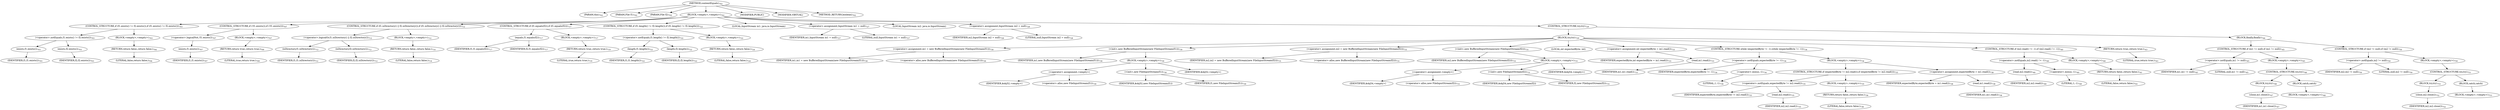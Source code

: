 digraph "contentEquals" {  
"1600" [label = <(METHOD,contentEquals)<SUB>702</SUB>> ]
"1601" [label = <(PARAM,this)<SUB>702</SUB>> ]
"1602" [label = <(PARAM,File f1)<SUB>702</SUB>> ]
"1603" [label = <(PARAM,File f2)<SUB>702</SUB>> ]
"1604" [label = <(BLOCK,&lt;empty&gt;,&lt;empty&gt;)<SUB>702</SUB>> ]
"1605" [label = <(CONTROL_STRUCTURE,if (f1.exists() != f2.exists()),if (f1.exists() != f2.exists()))<SUB>703</SUB>> ]
"1606" [label = <(&lt;operator&gt;.notEquals,f1.exists() != f2.exists())<SUB>703</SUB>> ]
"1607" [label = <(exists,f1.exists())<SUB>703</SUB>> ]
"1608" [label = <(IDENTIFIER,f1,f1.exists())<SUB>703</SUB>> ]
"1609" [label = <(exists,f2.exists())<SUB>703</SUB>> ]
"1610" [label = <(IDENTIFIER,f2,f2.exists())<SUB>703</SUB>> ]
"1611" [label = <(BLOCK,&lt;empty&gt;,&lt;empty&gt;)<SUB>703</SUB>> ]
"1612" [label = <(RETURN,return false;,return false;)<SUB>704</SUB>> ]
"1613" [label = <(LITERAL,false,return false;)<SUB>704</SUB>> ]
"1614" [label = <(CONTROL_STRUCTURE,if (!f1.exists()),if (!f1.exists()))<SUB>707</SUB>> ]
"1615" [label = <(&lt;operator&gt;.logicalNot,!f1.exists())<SUB>707</SUB>> ]
"1616" [label = <(exists,f1.exists())<SUB>707</SUB>> ]
"1617" [label = <(IDENTIFIER,f1,f1.exists())<SUB>707</SUB>> ]
"1618" [label = <(BLOCK,&lt;empty&gt;,&lt;empty&gt;)<SUB>707</SUB>> ]
"1619" [label = <(RETURN,return true;,return true;)<SUB>709</SUB>> ]
"1620" [label = <(LITERAL,true,return true;)<SUB>709</SUB>> ]
"1621" [label = <(CONTROL_STRUCTURE,if (f1.isDirectory() || f2.isDirectory()),if (f1.isDirectory() || f2.isDirectory()))<SUB>712</SUB>> ]
"1622" [label = <(&lt;operator&gt;.logicalOr,f1.isDirectory() || f2.isDirectory())<SUB>712</SUB>> ]
"1623" [label = <(isDirectory,f1.isDirectory())<SUB>712</SUB>> ]
"1624" [label = <(IDENTIFIER,f1,f1.isDirectory())<SUB>712</SUB>> ]
"1625" [label = <(isDirectory,f2.isDirectory())<SUB>712</SUB>> ]
"1626" [label = <(IDENTIFIER,f2,f2.isDirectory())<SUB>712</SUB>> ]
"1627" [label = <(BLOCK,&lt;empty&gt;,&lt;empty&gt;)<SUB>712</SUB>> ]
"1628" [label = <(RETURN,return false;,return false;)<SUB>714</SUB>> ]
"1629" [label = <(LITERAL,false,return false;)<SUB>714</SUB>> ]
"1630" [label = <(CONTROL_STRUCTURE,if (f1.equals(f2)),if (f1.equals(f2)))<SUB>717</SUB>> ]
"1631" [label = <(equals,f1.equals(f2))<SUB>717</SUB>> ]
"1632" [label = <(IDENTIFIER,f1,f1.equals(f2))<SUB>717</SUB>> ]
"1633" [label = <(IDENTIFIER,f2,f1.equals(f2))<SUB>717</SUB>> ]
"1634" [label = <(BLOCK,&lt;empty&gt;,&lt;empty&gt;)<SUB>717</SUB>> ]
"1635" [label = <(RETURN,return true;,return true;)<SUB>719</SUB>> ]
"1636" [label = <(LITERAL,true,return true;)<SUB>719</SUB>> ]
"1637" [label = <(CONTROL_STRUCTURE,if (f1.length() != f2.length()),if (f1.length() != f2.length()))<SUB>722</SUB>> ]
"1638" [label = <(&lt;operator&gt;.notEquals,f1.length() != f2.length())<SUB>722</SUB>> ]
"1639" [label = <(length,f1.length())<SUB>722</SUB>> ]
"1640" [label = <(IDENTIFIER,f1,f1.length())<SUB>722</SUB>> ]
"1641" [label = <(length,f2.length())<SUB>722</SUB>> ]
"1642" [label = <(IDENTIFIER,f2,f2.length())<SUB>722</SUB>> ]
"1643" [label = <(BLOCK,&lt;empty&gt;,&lt;empty&gt;)<SUB>722</SUB>> ]
"1644" [label = <(RETURN,return false;,return false;)<SUB>724</SUB>> ]
"1645" [label = <(LITERAL,false,return false;)<SUB>724</SUB>> ]
"71" [label = <(LOCAL,InputStream in1: java.io.InputStream)> ]
"1646" [label = <(&lt;operator&gt;.assignment,InputStream in1 = null)<SUB>727</SUB>> ]
"1647" [label = <(IDENTIFIER,in1,InputStream in1 = null)<SUB>727</SUB>> ]
"1648" [label = <(LITERAL,null,InputStream in1 = null)<SUB>727</SUB>> ]
"73" [label = <(LOCAL,InputStream in2: java.io.InputStream)> ]
"1649" [label = <(&lt;operator&gt;.assignment,InputStream in2 = null)<SUB>728</SUB>> ]
"1650" [label = <(IDENTIFIER,in2,InputStream in2 = null)<SUB>728</SUB>> ]
"1651" [label = <(LITERAL,null,InputStream in2 = null)<SUB>728</SUB>> ]
"1652" [label = <(CONTROL_STRUCTURE,try,try)<SUB>729</SUB>> ]
"1653" [label = <(BLOCK,try,try)<SUB>729</SUB>> ]
"1654" [label = <(&lt;operator&gt;.assignment,in1 = new BufferedInputStream(new FileInputStream(f1)))<SUB>730</SUB>> ]
"1655" [label = <(IDENTIFIER,in1,in1 = new BufferedInputStream(new FileInputStream(f1)))<SUB>730</SUB>> ]
"1656" [label = <(&lt;operator&gt;.alloc,new BufferedInputStream(new FileInputStream(f1)))<SUB>730</SUB>> ]
"1657" [label = <(&lt;init&gt;,new BufferedInputStream(new FileInputStream(f1)))<SUB>730</SUB>> ]
"70" [label = <(IDENTIFIER,in1,new BufferedInputStream(new FileInputStream(f1)))<SUB>730</SUB>> ]
"1658" [label = <(BLOCK,&lt;empty&gt;,&lt;empty&gt;)<SUB>730</SUB>> ]
"1659" [label = <(&lt;operator&gt;.assignment,&lt;empty&gt;)> ]
"1660" [label = <(IDENTIFIER,$obj52,&lt;empty&gt;)> ]
"1661" [label = <(&lt;operator&gt;.alloc,new FileInputStream(f1))<SUB>730</SUB>> ]
"1662" [label = <(&lt;init&gt;,new FileInputStream(f1))<SUB>730</SUB>> ]
"1663" [label = <(IDENTIFIER,$obj52,new FileInputStream(f1))> ]
"1664" [label = <(IDENTIFIER,f1,new FileInputStream(f1))<SUB>730</SUB>> ]
"1665" [label = <(IDENTIFIER,$obj52,&lt;empty&gt;)> ]
"1666" [label = <(&lt;operator&gt;.assignment,in2 = new BufferedInputStream(new FileInputStream(f2)))<SUB>731</SUB>> ]
"1667" [label = <(IDENTIFIER,in2,in2 = new BufferedInputStream(new FileInputStream(f2)))<SUB>731</SUB>> ]
"1668" [label = <(&lt;operator&gt;.alloc,new BufferedInputStream(new FileInputStream(f2)))<SUB>731</SUB>> ]
"1669" [label = <(&lt;init&gt;,new BufferedInputStream(new FileInputStream(f2)))<SUB>731</SUB>> ]
"72" [label = <(IDENTIFIER,in2,new BufferedInputStream(new FileInputStream(f2)))<SUB>731</SUB>> ]
"1670" [label = <(BLOCK,&lt;empty&gt;,&lt;empty&gt;)<SUB>731</SUB>> ]
"1671" [label = <(&lt;operator&gt;.assignment,&lt;empty&gt;)> ]
"1672" [label = <(IDENTIFIER,$obj54,&lt;empty&gt;)> ]
"1673" [label = <(&lt;operator&gt;.alloc,new FileInputStream(f2))<SUB>731</SUB>> ]
"1674" [label = <(&lt;init&gt;,new FileInputStream(f2))<SUB>731</SUB>> ]
"1675" [label = <(IDENTIFIER,$obj54,new FileInputStream(f2))> ]
"1676" [label = <(IDENTIFIER,f2,new FileInputStream(f2))<SUB>731</SUB>> ]
"1677" [label = <(IDENTIFIER,$obj54,&lt;empty&gt;)> ]
"1678" [label = <(LOCAL,int expectedByte: int)> ]
"1679" [label = <(&lt;operator&gt;.assignment,int expectedByte = in1.read())<SUB>733</SUB>> ]
"1680" [label = <(IDENTIFIER,expectedByte,int expectedByte = in1.read())<SUB>733</SUB>> ]
"1681" [label = <(read,in1.read())<SUB>733</SUB>> ]
"1682" [label = <(IDENTIFIER,in1,in1.read())<SUB>733</SUB>> ]
"1683" [label = <(CONTROL_STRUCTURE,while (expectedByte != -1),while (expectedByte != -1))<SUB>734</SUB>> ]
"1684" [label = <(&lt;operator&gt;.notEquals,expectedByte != -1)<SUB>734</SUB>> ]
"1685" [label = <(IDENTIFIER,expectedByte,expectedByte != -1)<SUB>734</SUB>> ]
"1686" [label = <(&lt;operator&gt;.minus,-1)<SUB>734</SUB>> ]
"1687" [label = <(LITERAL,1,-1)<SUB>734</SUB>> ]
"1688" [label = <(BLOCK,&lt;empty&gt;,&lt;empty&gt;)<SUB>734</SUB>> ]
"1689" [label = <(CONTROL_STRUCTURE,if (expectedByte != in2.read()),if (expectedByte != in2.read()))<SUB>735</SUB>> ]
"1690" [label = <(&lt;operator&gt;.notEquals,expectedByte != in2.read())<SUB>735</SUB>> ]
"1691" [label = <(IDENTIFIER,expectedByte,expectedByte != in2.read())<SUB>735</SUB>> ]
"1692" [label = <(read,in2.read())<SUB>735</SUB>> ]
"1693" [label = <(IDENTIFIER,in2,in2.read())<SUB>735</SUB>> ]
"1694" [label = <(BLOCK,&lt;empty&gt;,&lt;empty&gt;)<SUB>735</SUB>> ]
"1695" [label = <(RETURN,return false;,return false;)<SUB>736</SUB>> ]
"1696" [label = <(LITERAL,false,return false;)<SUB>736</SUB>> ]
"1697" [label = <(&lt;operator&gt;.assignment,expectedByte = in1.read())<SUB>738</SUB>> ]
"1698" [label = <(IDENTIFIER,expectedByte,expectedByte = in1.read())<SUB>738</SUB>> ]
"1699" [label = <(read,in1.read())<SUB>738</SUB>> ]
"1700" [label = <(IDENTIFIER,in1,in1.read())<SUB>738</SUB>> ]
"1701" [label = <(CONTROL_STRUCTURE,if (in2.read() != -1),if (in2.read() != -1))<SUB>740</SUB>> ]
"1702" [label = <(&lt;operator&gt;.notEquals,in2.read() != -1)<SUB>740</SUB>> ]
"1703" [label = <(read,in2.read())<SUB>740</SUB>> ]
"1704" [label = <(IDENTIFIER,in2,in2.read())<SUB>740</SUB>> ]
"1705" [label = <(&lt;operator&gt;.minus,-1)<SUB>740</SUB>> ]
"1706" [label = <(LITERAL,1,-1)<SUB>740</SUB>> ]
"1707" [label = <(BLOCK,&lt;empty&gt;,&lt;empty&gt;)<SUB>740</SUB>> ]
"1708" [label = <(RETURN,return false;,return false;)<SUB>741</SUB>> ]
"1709" [label = <(LITERAL,false,return false;)<SUB>741</SUB>> ]
"1710" [label = <(RETURN,return true;,return true;)<SUB>743</SUB>> ]
"1711" [label = <(LITERAL,true,return true;)<SUB>743</SUB>> ]
"1712" [label = <(BLOCK,finally,finally)<SUB>744</SUB>> ]
"1713" [label = <(CONTROL_STRUCTURE,if (in1 != null),if (in1 != null))<SUB>745</SUB>> ]
"1714" [label = <(&lt;operator&gt;.notEquals,in1 != null)<SUB>745</SUB>> ]
"1715" [label = <(IDENTIFIER,in1,in1 != null)<SUB>745</SUB>> ]
"1716" [label = <(LITERAL,null,in1 != null)<SUB>745</SUB>> ]
"1717" [label = <(BLOCK,&lt;empty&gt;,&lt;empty&gt;)<SUB>745</SUB>> ]
"1718" [label = <(CONTROL_STRUCTURE,try,try)<SUB>746</SUB>> ]
"1719" [label = <(BLOCK,try,try)<SUB>746</SUB>> ]
"1720" [label = <(close,in1.close())<SUB>747</SUB>> ]
"1721" [label = <(IDENTIFIER,in1,in1.close())<SUB>747</SUB>> ]
"1722" [label = <(BLOCK,catch,catch)> ]
"1723" [label = <(BLOCK,&lt;empty&gt;,&lt;empty&gt;)<SUB>748</SUB>> ]
"1724" [label = <(CONTROL_STRUCTURE,if (in2 != null),if (in2 != null))<SUB>750</SUB>> ]
"1725" [label = <(&lt;operator&gt;.notEquals,in2 != null)<SUB>750</SUB>> ]
"1726" [label = <(IDENTIFIER,in2,in2 != null)<SUB>750</SUB>> ]
"1727" [label = <(LITERAL,null,in2 != null)<SUB>750</SUB>> ]
"1728" [label = <(BLOCK,&lt;empty&gt;,&lt;empty&gt;)<SUB>750</SUB>> ]
"1729" [label = <(CONTROL_STRUCTURE,try,try)<SUB>751</SUB>> ]
"1730" [label = <(BLOCK,try,try)<SUB>751</SUB>> ]
"1731" [label = <(close,in2.close())<SUB>752</SUB>> ]
"1732" [label = <(IDENTIFIER,in2,in2.close())<SUB>752</SUB>> ]
"1733" [label = <(BLOCK,catch,catch)> ]
"1734" [label = <(BLOCK,&lt;empty&gt;,&lt;empty&gt;)<SUB>753</SUB>> ]
"1735" [label = <(MODIFIER,PUBLIC)> ]
"1736" [label = <(MODIFIER,VIRTUAL)> ]
"1737" [label = <(METHOD_RETURN,boolean)<SUB>702</SUB>> ]
  "1600" -> "1601" 
  "1600" -> "1602" 
  "1600" -> "1603" 
  "1600" -> "1604" 
  "1600" -> "1735" 
  "1600" -> "1736" 
  "1600" -> "1737" 
  "1604" -> "1605" 
  "1604" -> "1614" 
  "1604" -> "1621" 
  "1604" -> "1630" 
  "1604" -> "1637" 
  "1604" -> "71" 
  "1604" -> "1646" 
  "1604" -> "73" 
  "1604" -> "1649" 
  "1604" -> "1652" 
  "1605" -> "1606" 
  "1605" -> "1611" 
  "1606" -> "1607" 
  "1606" -> "1609" 
  "1607" -> "1608" 
  "1609" -> "1610" 
  "1611" -> "1612" 
  "1612" -> "1613" 
  "1614" -> "1615" 
  "1614" -> "1618" 
  "1615" -> "1616" 
  "1616" -> "1617" 
  "1618" -> "1619" 
  "1619" -> "1620" 
  "1621" -> "1622" 
  "1621" -> "1627" 
  "1622" -> "1623" 
  "1622" -> "1625" 
  "1623" -> "1624" 
  "1625" -> "1626" 
  "1627" -> "1628" 
  "1628" -> "1629" 
  "1630" -> "1631" 
  "1630" -> "1634" 
  "1631" -> "1632" 
  "1631" -> "1633" 
  "1634" -> "1635" 
  "1635" -> "1636" 
  "1637" -> "1638" 
  "1637" -> "1643" 
  "1638" -> "1639" 
  "1638" -> "1641" 
  "1639" -> "1640" 
  "1641" -> "1642" 
  "1643" -> "1644" 
  "1644" -> "1645" 
  "1646" -> "1647" 
  "1646" -> "1648" 
  "1649" -> "1650" 
  "1649" -> "1651" 
  "1652" -> "1653" 
  "1652" -> "1712" 
  "1653" -> "1654" 
  "1653" -> "1657" 
  "1653" -> "1666" 
  "1653" -> "1669" 
  "1653" -> "1678" 
  "1653" -> "1679" 
  "1653" -> "1683" 
  "1653" -> "1701" 
  "1653" -> "1710" 
  "1654" -> "1655" 
  "1654" -> "1656" 
  "1657" -> "70" 
  "1657" -> "1658" 
  "1658" -> "1659" 
  "1658" -> "1662" 
  "1658" -> "1665" 
  "1659" -> "1660" 
  "1659" -> "1661" 
  "1662" -> "1663" 
  "1662" -> "1664" 
  "1666" -> "1667" 
  "1666" -> "1668" 
  "1669" -> "72" 
  "1669" -> "1670" 
  "1670" -> "1671" 
  "1670" -> "1674" 
  "1670" -> "1677" 
  "1671" -> "1672" 
  "1671" -> "1673" 
  "1674" -> "1675" 
  "1674" -> "1676" 
  "1679" -> "1680" 
  "1679" -> "1681" 
  "1681" -> "1682" 
  "1683" -> "1684" 
  "1683" -> "1688" 
  "1684" -> "1685" 
  "1684" -> "1686" 
  "1686" -> "1687" 
  "1688" -> "1689" 
  "1688" -> "1697" 
  "1689" -> "1690" 
  "1689" -> "1694" 
  "1690" -> "1691" 
  "1690" -> "1692" 
  "1692" -> "1693" 
  "1694" -> "1695" 
  "1695" -> "1696" 
  "1697" -> "1698" 
  "1697" -> "1699" 
  "1699" -> "1700" 
  "1701" -> "1702" 
  "1701" -> "1707" 
  "1702" -> "1703" 
  "1702" -> "1705" 
  "1703" -> "1704" 
  "1705" -> "1706" 
  "1707" -> "1708" 
  "1708" -> "1709" 
  "1710" -> "1711" 
  "1712" -> "1713" 
  "1712" -> "1724" 
  "1713" -> "1714" 
  "1713" -> "1717" 
  "1714" -> "1715" 
  "1714" -> "1716" 
  "1717" -> "1718" 
  "1718" -> "1719" 
  "1718" -> "1722" 
  "1719" -> "1720" 
  "1720" -> "1721" 
  "1722" -> "1723" 
  "1724" -> "1725" 
  "1724" -> "1728" 
  "1725" -> "1726" 
  "1725" -> "1727" 
  "1728" -> "1729" 
  "1729" -> "1730" 
  "1729" -> "1733" 
  "1730" -> "1731" 
  "1731" -> "1732" 
  "1733" -> "1734" 
}
